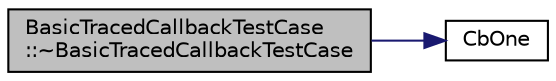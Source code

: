 digraph "BasicTracedCallbackTestCase::~BasicTracedCallbackTestCase"
{
  edge [fontname="Helvetica",fontsize="10",labelfontname="Helvetica",labelfontsize="10"];
  node [fontname="Helvetica",fontsize="10",shape=record];
  rankdir="LR";
  Node1 [label="BasicTracedCallbackTestCase\l::~BasicTracedCallbackTestCase",height=0.2,width=0.4,color="black", fillcolor="grey75", style="filled", fontcolor="black"];
  Node1 -> Node2 [color="midnightblue",fontsize="10",style="solid"];
  Node2 [label="CbOne",height=0.2,width=0.4,color="black", fillcolor="white", style="filled",URL="$d4/d0c/main-callback_8cc.html#a0d0f54ce19e6ffbc7b79325e2fe4d20c"];
}
